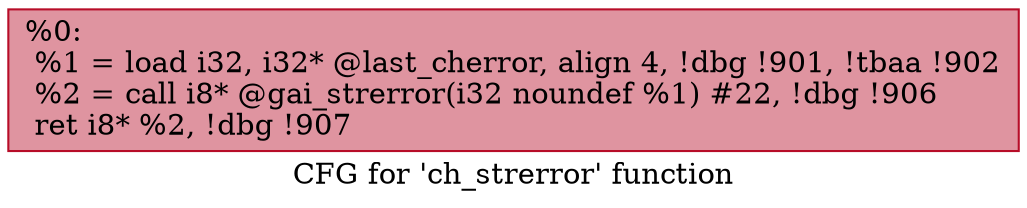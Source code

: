 digraph "CFG for 'ch_strerror' function" {
	label="CFG for 'ch_strerror' function";

	Node0x1d518f0 [shape=record,color="#b70d28ff", style=filled, fillcolor="#b70d2870",label="{%0:\l  %1 = load i32, i32* @last_cherror, align 4, !dbg !901, !tbaa !902\l  %2 = call i8* @gai_strerror(i32 noundef %1) #22, !dbg !906\l  ret i8* %2, !dbg !907\l}"];
}
